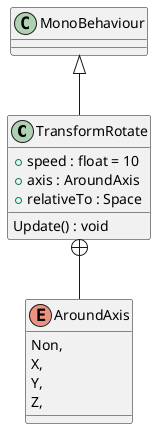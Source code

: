 @startuml
class TransformRotate {
    + speed : float = 10
    + axis : AroundAxis
    + relativeTo : Space
    Update() : void
}
enum AroundAxis {
    Non,
    X,
    Y,
    Z,
}
MonoBehaviour <|-- TransformRotate
TransformRotate +-- AroundAxis
@enduml
